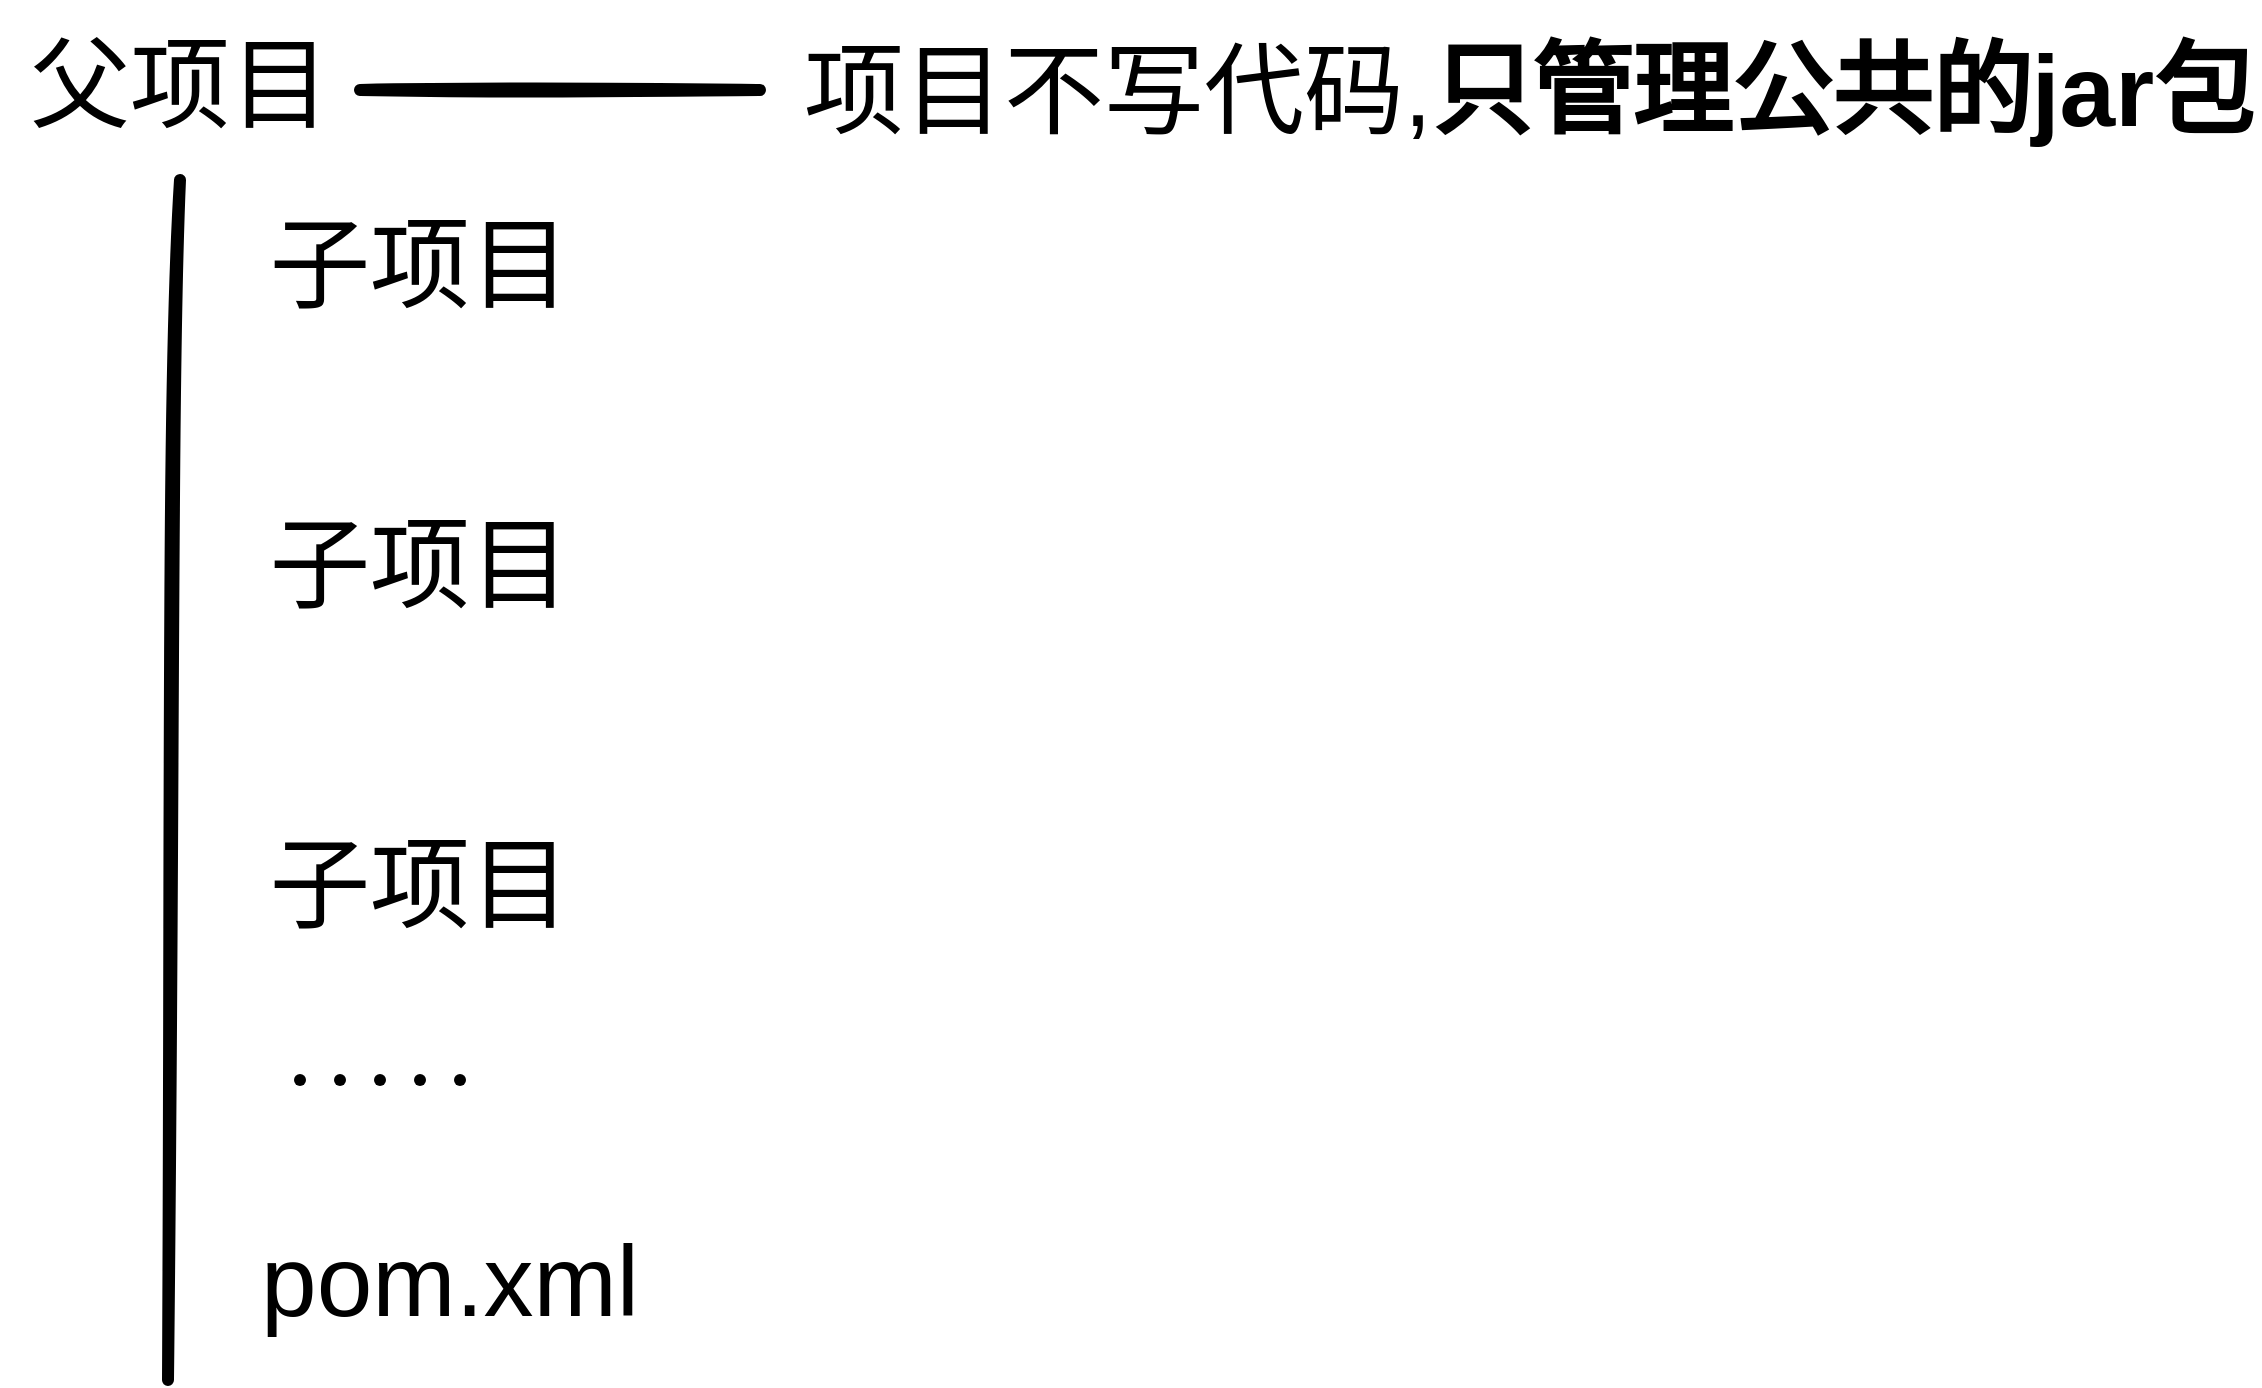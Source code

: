 <mxfile version="24.7.16">
  <diagram name="第 1 页" id="BwedAkTKn9MGPxXcUmZH">
    <mxGraphModel dx="2353" dy="1211" grid="1" gridSize="10" guides="1" tooltips="1" connect="1" arrows="1" fold="1" page="1" pageScale="1" pageWidth="1169" pageHeight="827" math="0" shadow="0">
      <root>
        <mxCell id="0" />
        <mxCell id="1" parent="0" />
        <mxCell id="93jZfcFiZMJRSnakZWsJ-1" value="&lt;font style=&quot;font-size: 50px;&quot;&gt;父项目&lt;/font&gt;" style="text;html=1;align=center;verticalAlign=middle;whiteSpace=wrap;rounded=0;fontFamily=Architects Daughter;fontSource=https%3A%2F%2Ffonts.googleapis.com%2Fcss%3Ffamily%3DArchitects%2BDaughter;" vertex="1" parent="1">
          <mxGeometry x="20" y="80" width="180" height="90" as="geometry" />
        </mxCell>
        <mxCell id="93jZfcFiZMJRSnakZWsJ-4" value="" style="endArrow=none;html=1;rounded=0;sketch=1;hachureGap=4;jiggle=2;curveFitting=1;fontFamily=Courier New;strokeWidth=6;curved=1;exitX=1;exitY=0.5;exitDx=0;exitDy=0;" edge="1" parent="1" source="93jZfcFiZMJRSnakZWsJ-1">
          <mxGeometry width="50" height="50" relative="1" as="geometry">
            <mxPoint x="210" y="120.88" as="sourcePoint" />
            <mxPoint x="400" y="125" as="targetPoint" />
            <Array as="points">
              <mxPoint x="320" y="125" />
            </Array>
          </mxGeometry>
        </mxCell>
        <mxCell id="93jZfcFiZMJRSnakZWsJ-5" value="" style="endArrow=none;html=1;rounded=0;sketch=1;hachureGap=4;jiggle=2;curveFitting=1;fontFamily=Courier New;strokeWidth=6;curved=1;exitX=0.5;exitY=1;exitDx=0;exitDy=0;" edge="1" parent="1" source="93jZfcFiZMJRSnakZWsJ-1">
          <mxGeometry width="50" height="50" relative="1" as="geometry">
            <mxPoint x="106.02" y="200.0" as="sourcePoint" />
            <mxPoint x="104" y="770" as="targetPoint" />
            <Array as="points">
              <mxPoint x="103.97" y="328.8" />
            </Array>
          </mxGeometry>
        </mxCell>
        <mxCell id="93jZfcFiZMJRSnakZWsJ-6" style="edgeStyle=orthogonalEdgeStyle;rounded=0;sketch=1;hachureGap=4;jiggle=2;curveFitting=1;orthogonalLoop=1;jettySize=auto;html=1;exitX=0.5;exitY=1;exitDx=0;exitDy=0;fontFamily=Architects Daughter;fontSource=https%3A%2F%2Ffonts.googleapis.com%2Fcss%3Ffamily%3DArchitects%2BDaughter;" edge="1" parent="1" source="93jZfcFiZMJRSnakZWsJ-1" target="93jZfcFiZMJRSnakZWsJ-1">
          <mxGeometry relative="1" as="geometry" />
        </mxCell>
        <mxCell id="93jZfcFiZMJRSnakZWsJ-10" value="" style="group" vertex="1" connectable="0" parent="1">
          <mxGeometry x="140" y="170" width="180" height="400" as="geometry" />
        </mxCell>
        <mxCell id="93jZfcFiZMJRSnakZWsJ-7" value="&lt;font style=&quot;font-size: 50px;&quot;&gt;子项目&lt;/font&gt;" style="text;html=1;align=center;verticalAlign=middle;whiteSpace=wrap;rounded=0;fontFamily=Architects Daughter;fontSource=https%3A%2F%2Ffonts.googleapis.com%2Fcss%3Ffamily%3DArchitects%2BDaughter;" vertex="1" parent="93jZfcFiZMJRSnakZWsJ-10">
          <mxGeometry width="180" height="90" as="geometry" />
        </mxCell>
        <mxCell id="93jZfcFiZMJRSnakZWsJ-8" value="&lt;font style=&quot;font-size: 50px;&quot;&gt;子项目&lt;/font&gt;" style="text;html=1;align=center;verticalAlign=middle;whiteSpace=wrap;rounded=0;fontFamily=Architects Daughter;fontSource=https%3A%2F%2Ffonts.googleapis.com%2Fcss%3Ffamily%3DArchitects%2BDaughter;" vertex="1" parent="93jZfcFiZMJRSnakZWsJ-10">
          <mxGeometry y="310" width="180" height="90" as="geometry" />
        </mxCell>
        <mxCell id="93jZfcFiZMJRSnakZWsJ-9" value="&lt;font style=&quot;font-size: 50px;&quot;&gt;子项目&lt;/font&gt;" style="text;html=1;align=center;verticalAlign=middle;whiteSpace=wrap;rounded=0;fontFamily=Architects Daughter;fontSource=https%3A%2F%2Ffonts.googleapis.com%2Fcss%3Ffamily%3DArchitects%2BDaughter;" vertex="1" parent="93jZfcFiZMJRSnakZWsJ-10">
          <mxGeometry y="150" width="180" height="90" as="geometry" />
        </mxCell>
        <mxCell id="93jZfcFiZMJRSnakZWsJ-11" value="&lt;font face=&quot;Helvetica&quot; style=&quot;font-size: 50px;&quot;&gt;项目不写代码,&lt;b&gt;只管理公共的jar包&lt;/b&gt;&lt;/font&gt;" style="text;html=1;align=left;verticalAlign=middle;whiteSpace=wrap;rounded=0;fontFamily=Architects Daughter;fontSource=https%3A%2F%2Ffonts.googleapis.com%2Fcss%3Ffamily%3DArchitects%2BDaughter;" vertex="1" parent="1">
          <mxGeometry x="420" y="80" width="730" height="90" as="geometry" />
        </mxCell>
        <mxCell id="93jZfcFiZMJRSnakZWsJ-18" value="" style="group" vertex="1" connectable="0" parent="1">
          <mxGeometry x="160" y="610" width="100" height="20" as="geometry" />
        </mxCell>
        <mxCell id="93jZfcFiZMJRSnakZWsJ-13" value="" style="shape=waypoint;sketch=0;fillStyle=solid;size=6;pointerEvents=1;points=[];fillColor=none;resizable=0;rotatable=0;perimeter=centerPerimeter;snapToPoint=1;hachureGap=4;jiggle=2;curveFitting=1;fontFamily=Architects Daughter;fontSource=https%3A%2F%2Ffonts.googleapis.com%2Fcss%3Ffamily%3DArchitects%2BDaughter;fontSize=30;" vertex="1" parent="93jZfcFiZMJRSnakZWsJ-18">
          <mxGeometry width="20" height="20" as="geometry" />
        </mxCell>
        <mxCell id="93jZfcFiZMJRSnakZWsJ-14" value="" style="shape=waypoint;sketch=0;fillStyle=solid;size=6;pointerEvents=1;points=[];fillColor=none;resizable=0;rotatable=0;perimeter=centerPerimeter;snapToPoint=1;hachureGap=4;jiggle=2;curveFitting=1;fontFamily=Architects Daughter;fontSource=https%3A%2F%2Ffonts.googleapis.com%2Fcss%3Ffamily%3DArchitects%2BDaughter;fontSize=30;" vertex="1" parent="93jZfcFiZMJRSnakZWsJ-18">
          <mxGeometry x="20" width="20" height="20" as="geometry" />
        </mxCell>
        <mxCell id="93jZfcFiZMJRSnakZWsJ-15" value="" style="shape=waypoint;sketch=0;fillStyle=solid;size=6;pointerEvents=1;points=[];fillColor=none;resizable=0;rotatable=0;perimeter=centerPerimeter;snapToPoint=1;hachureGap=4;jiggle=2;curveFitting=1;fontFamily=Architects Daughter;fontSource=https%3A%2F%2Ffonts.googleapis.com%2Fcss%3Ffamily%3DArchitects%2BDaughter;fontSize=30;" vertex="1" parent="93jZfcFiZMJRSnakZWsJ-18">
          <mxGeometry x="40" width="20" height="20" as="geometry" />
        </mxCell>
        <mxCell id="93jZfcFiZMJRSnakZWsJ-16" value="" style="shape=waypoint;sketch=0;fillStyle=solid;size=6;pointerEvents=1;points=[];fillColor=none;resizable=0;rotatable=0;perimeter=centerPerimeter;snapToPoint=1;hachureGap=4;jiggle=2;curveFitting=1;fontFamily=Architects Daughter;fontSource=https%3A%2F%2Ffonts.googleapis.com%2Fcss%3Ffamily%3DArchitects%2BDaughter;fontSize=30;" vertex="1" parent="93jZfcFiZMJRSnakZWsJ-18">
          <mxGeometry x="60" width="20" height="20" as="geometry" />
        </mxCell>
        <mxCell id="93jZfcFiZMJRSnakZWsJ-17" value="" style="shape=waypoint;sketch=0;fillStyle=solid;size=6;pointerEvents=1;points=[];fillColor=none;resizable=0;rotatable=0;perimeter=centerPerimeter;snapToPoint=1;hachureGap=4;jiggle=2;curveFitting=1;fontFamily=Architects Daughter;fontSource=https%3A%2F%2Ffonts.googleapis.com%2Fcss%3Ffamily%3DArchitects%2BDaughter;fontSize=30;" vertex="1" parent="93jZfcFiZMJRSnakZWsJ-18">
          <mxGeometry x="80" width="20" height="20" as="geometry" />
        </mxCell>
        <mxCell id="93jZfcFiZMJRSnakZWsJ-19" value="&lt;font face=&quot;Helvetica&quot; style=&quot;font-size: 50px;&quot;&gt;pom.xml&lt;/font&gt;" style="text;html=1;align=center;verticalAlign=middle;whiteSpace=wrap;rounded=0;fontFamily=Architects Daughter;fontSource=https%3A%2F%2Ffonts.googleapis.com%2Fcss%3Ffamily%3DArchitects%2BDaughter;" vertex="1" parent="1">
          <mxGeometry x="180" y="690" width="130" height="60" as="geometry" />
        </mxCell>
      </root>
    </mxGraphModel>
  </diagram>
</mxfile>
